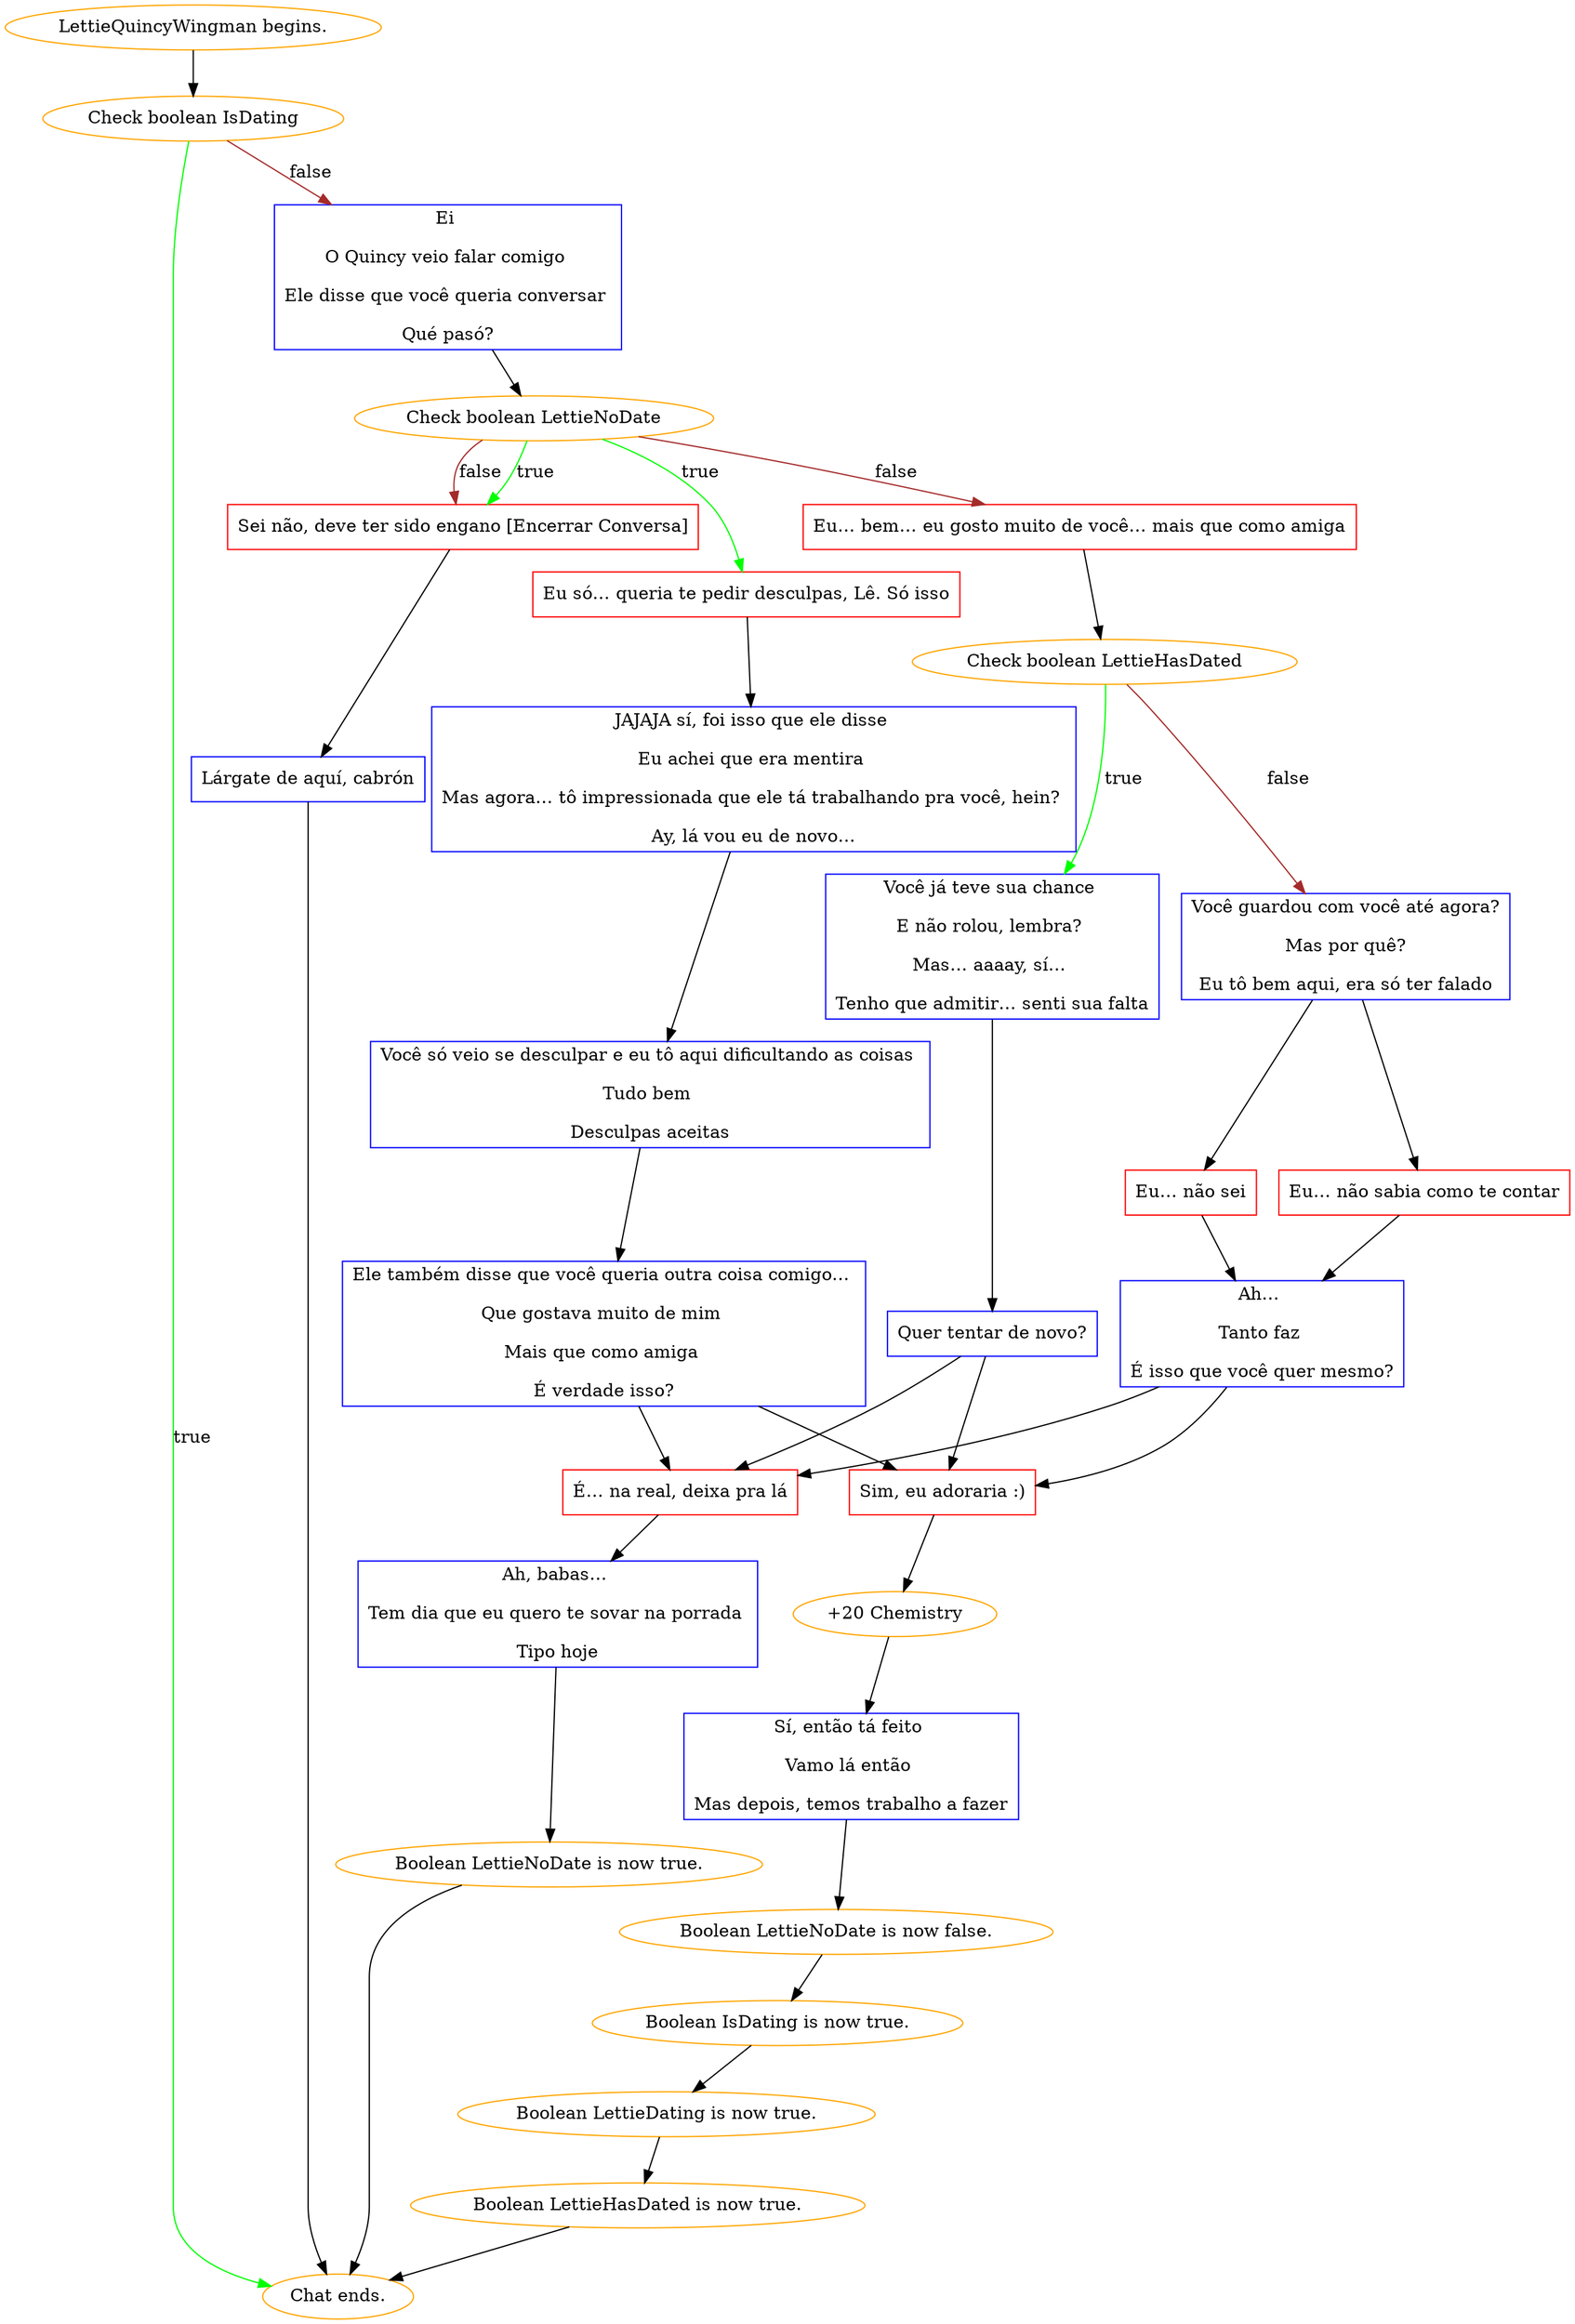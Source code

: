 digraph {
	"LettieQuincyWingman begins." [color=orange];
		"LettieQuincyWingman begins." -> j3451391318;
	j3451391318 [label="Check boolean IsDating",color=orange];
		j3451391318 -> "Chat ends." [label=true,color=green];
		j3451391318 -> j582816308 [label=false,color=brown];
	"Chat ends." [color=orange];
	j582816308 [label="Ei 
O Quincy veio falar comigo 
Ele disse que você queria conversar 
Qué pasó?",shape=box,color=blue];
		j582816308 -> j2065325619;
	j2065325619 [label="Check boolean LettieNoDate",color=orange];
		j2065325619 -> j199573056 [label=true,color=green];
		j2065325619 -> j1953636754 [label=true,color=green];
		j2065325619 -> j444436824 [label=false,color=brown];
		j2065325619 -> j1953636754 [label=false,color=brown];
	j199573056 [label="Eu só… queria te pedir desculpas, Lê. Só isso",shape=box,color=red];
		j199573056 -> j2182347246;
	j1953636754 [label="Sei não, deve ter sido engano [Encerrar Conversa]",shape=box,color=red];
		j1953636754 -> j3947662504;
	j444436824 [label="Eu… bem… eu gosto muito de você… mais que como amiga",shape=box,color=red];
		j444436824 -> j909510203;
	j2182347246 [label="JAJAJA sí, foi isso que ele disse 
Eu achei que era mentira 
Mas agora… tô impressionada que ele tá trabalhando pra você, hein? 
Ay, lá vou eu de novo…",shape=box,color=blue];
		j2182347246 -> j3827131380;
	j3947662504 [label="Lárgate de aquí, cabrón",shape=box,color=blue];
		j3947662504 -> "Chat ends.";
	j909510203 [label="Check boolean LettieHasDated",color=orange];
		j909510203 -> j546293663 [label=true,color=green];
		j909510203 -> j202815218 [label=false,color=brown];
	j3827131380 [label="Você só veio se desculpar e eu tô aqui dificultando as coisas 
Tudo bem 
Desculpas aceitas",shape=box,color=blue];
		j3827131380 -> j515029833;
	j546293663 [label="Você já teve sua chance 
E não rolou, lembra? 
Mas… aaaay, sí… 
Tenho que admitir… senti sua falta",shape=box,color=blue];
		j546293663 -> j2772663462;
	j202815218 [label="Você guardou com você até agora?
Mas por quê?
Eu tô bem aqui, era só ter falado",shape=box,color=blue];
		j202815218 -> j2266261302;
		j202815218 -> j2112505334;
	j515029833 [label="Ele também disse que você queria outra coisa comigo… 
Que gostava muito de mim 
Mais que como amiga 
É verdade isso?",shape=box,color=blue];
		j515029833 -> j4093338166;
		j515029833 -> j3482428917;
	j2772663462 [label="Quer tentar de novo?",shape=box,color=blue];
		j2772663462 -> j4093338166;
		j2772663462 -> j3482428917;
	j2266261302 [label="Eu… não sabia como te contar",shape=box,color=red];
		j2266261302 -> j3629476850;
	j2112505334 [label="Eu… não sei",shape=box,color=red];
		j2112505334 -> j3629476850;
	j4093338166 [label="Sim, eu adoraria :)",shape=box,color=red];
		j4093338166 -> j2139305988;
	j3482428917 [label="É… na real, deixa pra lá",shape=box,color=red];
		j3482428917 -> j1967148816;
	j3629476850 [label="Ah… 
Tanto faz 
É isso que você quer mesmo?",shape=box,color=blue];
		j3629476850 -> j4093338166;
		j3629476850 -> j3482428917;
	j2139305988 [label="+20 Chemistry",color=orange];
		j2139305988 -> j1891443597;
	j1967148816 [label="Ah, babas… 
Tem dia que eu quero te sovar na porrada 
Tipo hoje",shape=box,color=blue];
		j1967148816 -> j2703113057;
	j1891443597 [label="Sí, então tá feito 
Vamo lá então 
Mas depois, temos trabalho a fazer",shape=box,color=blue];
		j1891443597 -> j4071933913;
	j2703113057 [label="Boolean LettieNoDate is now true.",color=orange];
		j2703113057 -> "Chat ends.";
	j4071933913 [label="Boolean LettieNoDate is now false.",color=orange];
		j4071933913 -> j444607473;
	j444607473 [label="Boolean IsDating is now true.",color=orange];
		j444607473 -> j2763854765;
	j2763854765 [label="Boolean LettieDating is now true.",color=orange];
		j2763854765 -> j3003494003;
	j3003494003 [label="Boolean LettieHasDated is now true.",color=orange];
		j3003494003 -> "Chat ends.";
}